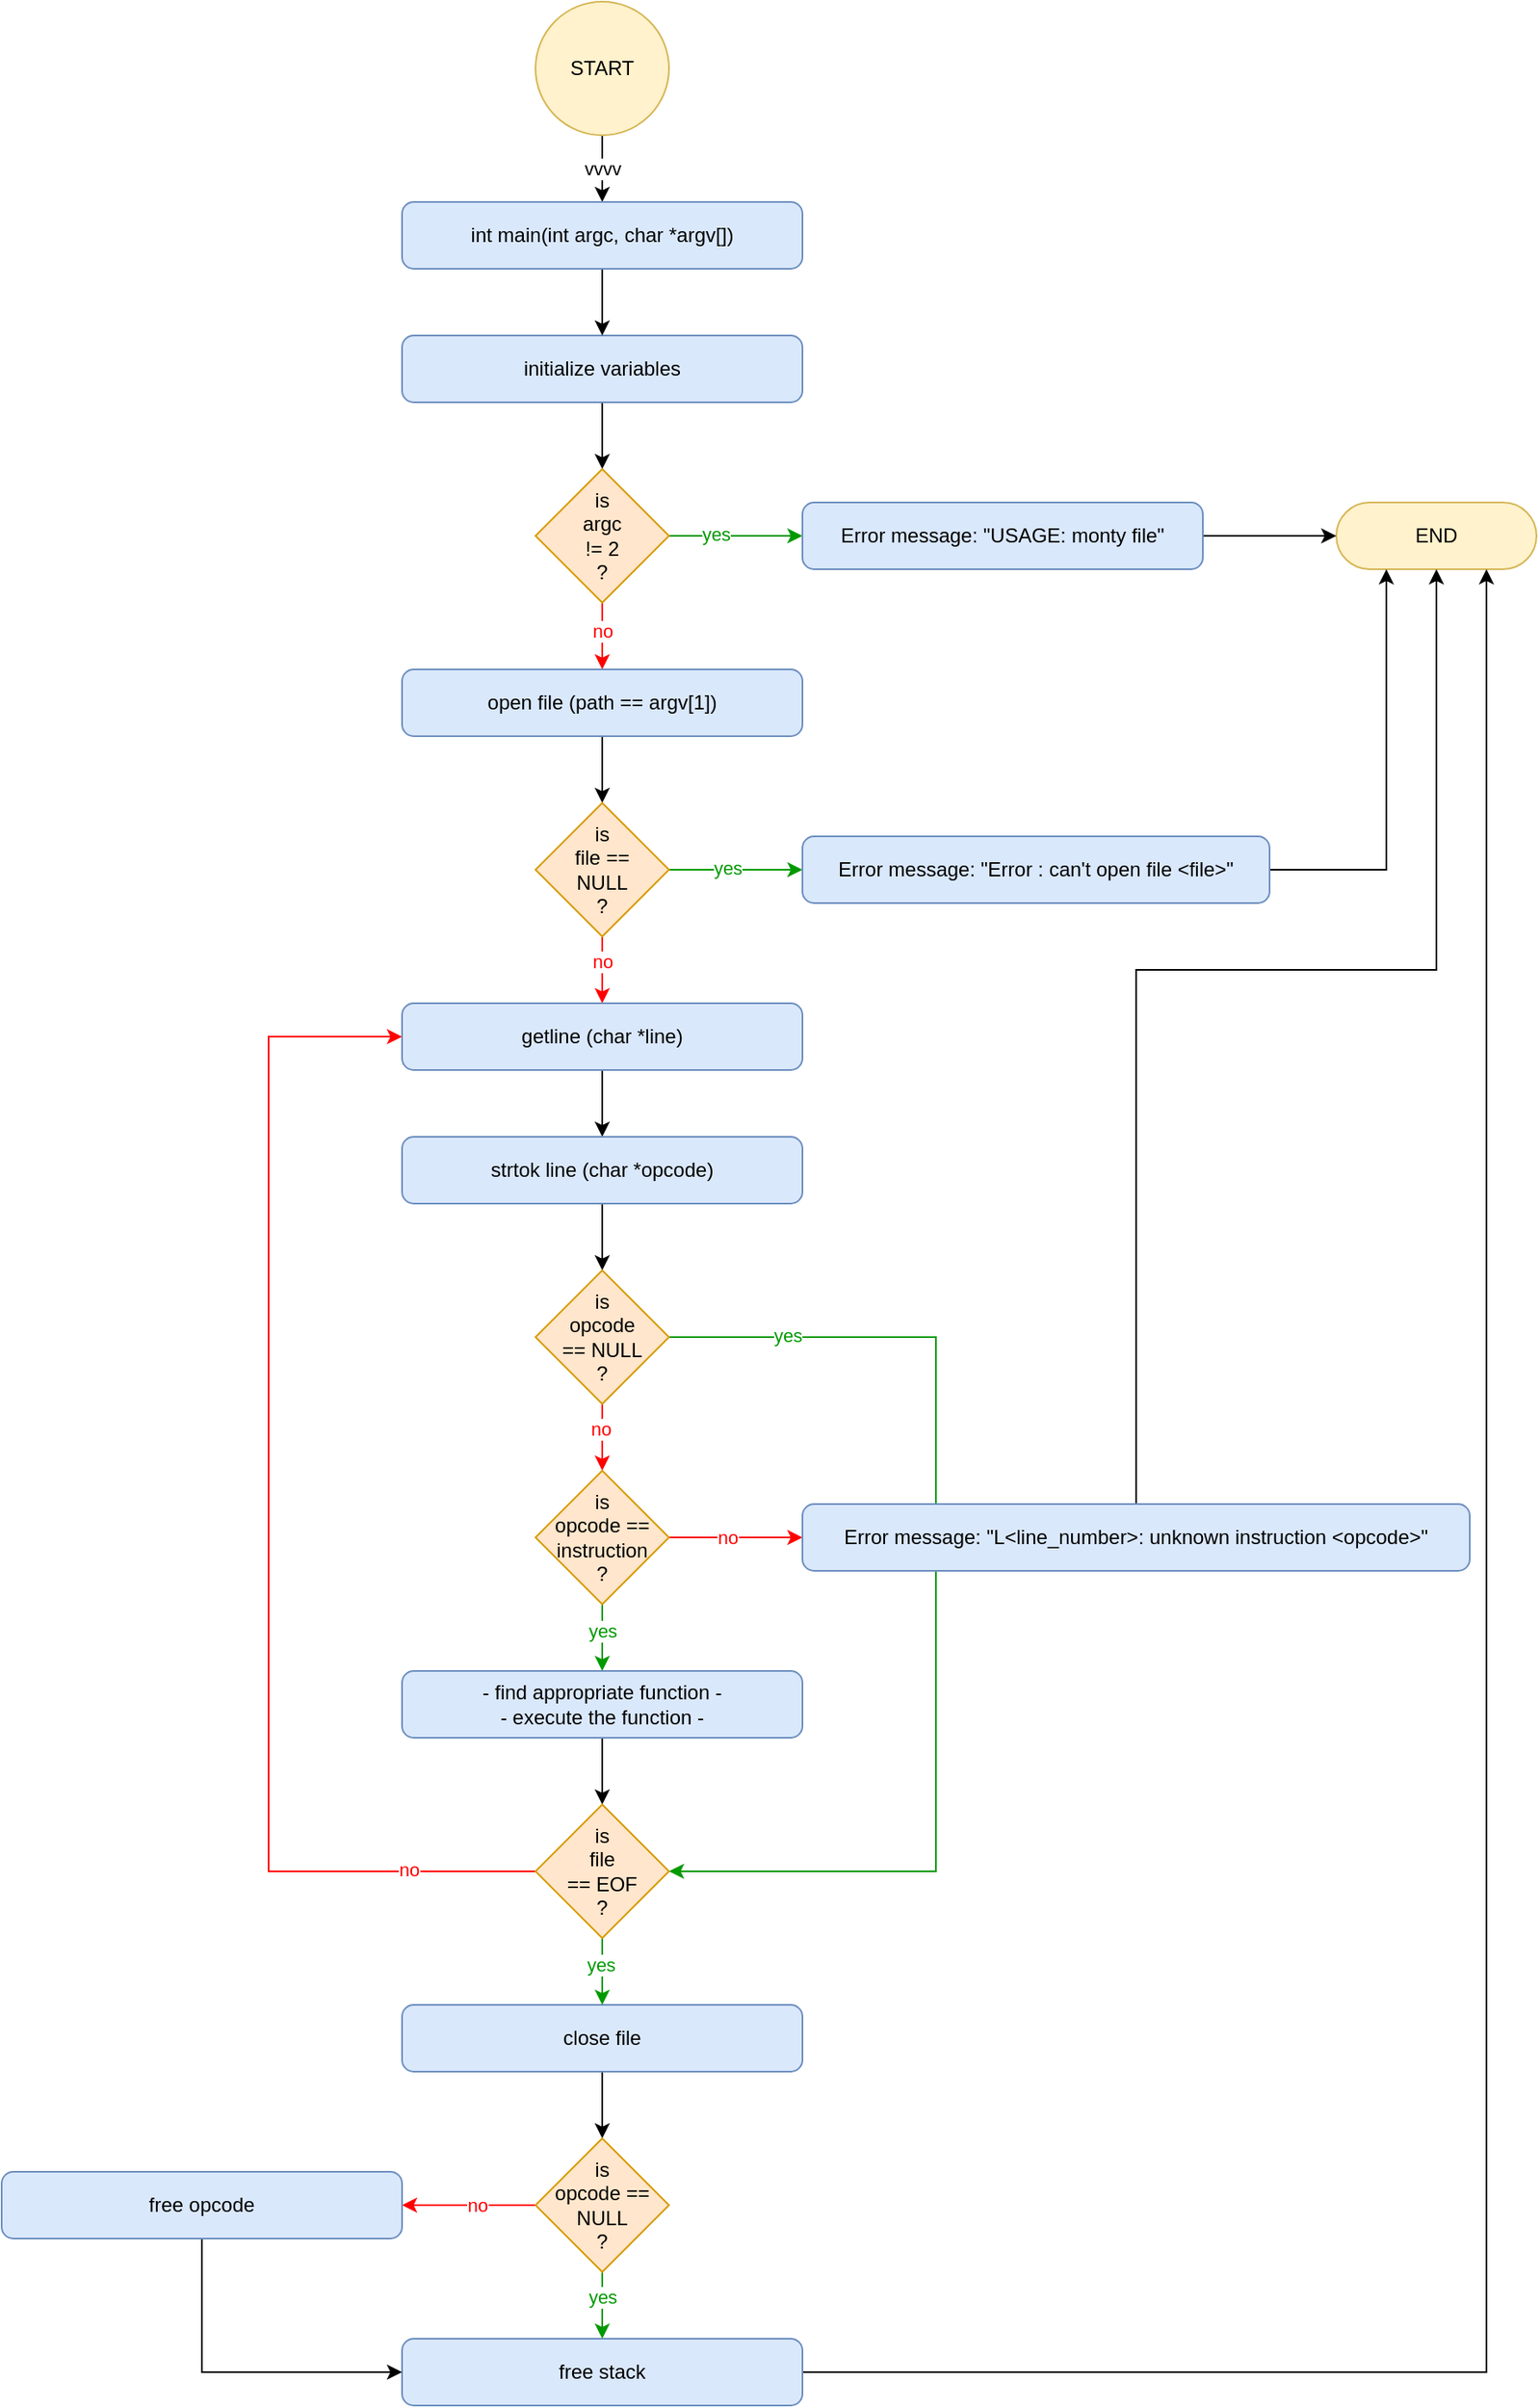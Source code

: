 <mxfile version="21.7.2" type="device">
  <diagram name="Page-1" id="2qnTqV1DTdleZbJUyn2O">
    <mxGraphModel dx="2720" dy="1860" grid="1" gridSize="10" guides="1" tooltips="1" connect="1" arrows="1" fold="1" page="1" pageScale="1" pageWidth="1000" pageHeight="1000" math="0" shadow="0">
      <root>
        <mxCell id="0" />
        <mxCell id="1" parent="0" />
        <mxCell id="3oSIHU47qyLx5KesuJEi-9" value="vvvv" style="edgeStyle=orthogonalEdgeStyle;rounded=0;orthogonalLoop=1;jettySize=auto;html=1;" edge="1" parent="1" source="WO_Ns-M6iDG5HoQ3W8E0-1" target="3oSIHU47qyLx5KesuJEi-8">
          <mxGeometry relative="1" as="geometry" />
        </mxCell>
        <mxCell id="WO_Ns-M6iDG5HoQ3W8E0-1" value="START" style="strokeWidth=1;html=1;shape=mxgraph.flowchart.start_2;whiteSpace=wrap;fillColor=#fff2cc;strokeColor=#d6b656;" parent="1" vertex="1">
          <mxGeometry x="360" width="80" height="80" as="geometry" />
        </mxCell>
        <mxCell id="3oSIHU47qyLx5KesuJEi-11" value="" style="edgeStyle=orthogonalEdgeStyle;rounded=0;orthogonalLoop=1;jettySize=auto;html=1;" edge="1" parent="1" source="WO_Ns-M6iDG5HoQ3W8E0-2" target="WO_Ns-M6iDG5HoQ3W8E0-9">
          <mxGeometry relative="1" as="geometry" />
        </mxCell>
        <mxCell id="WO_Ns-M6iDG5HoQ3W8E0-2" value="initialize variables" style="rounded=1;whiteSpace=wrap;html=1;absoluteArcSize=1;arcSize=14;strokeWidth=1;fillColor=#dae8fc;strokeColor=#6c8ebf;" parent="1" vertex="1">
          <mxGeometry x="280" y="200" width="240" height="40" as="geometry" />
        </mxCell>
        <mxCell id="WO_Ns-M6iDG5HoQ3W8E0-16" value="" style="edgeStyle=orthogonalEdgeStyle;rounded=0;orthogonalLoop=1;jettySize=auto;html=1;strokeColor=#009900;" parent="1" source="WO_Ns-M6iDG5HoQ3W8E0-9" target="WO_Ns-M6iDG5HoQ3W8E0-15" edge="1">
          <mxGeometry relative="1" as="geometry" />
        </mxCell>
        <mxCell id="WO_Ns-M6iDG5HoQ3W8E0-68" value="yes" style="edgeLabel;html=1;align=center;verticalAlign=middle;resizable=0;points=[];fontColor=#009900;" parent="WO_Ns-M6iDG5HoQ3W8E0-16" vertex="1" connectable="0">
          <mxGeometry x="-0.379" y="-1" relative="1" as="geometry">
            <mxPoint x="3" y="-2" as="offset" />
          </mxGeometry>
        </mxCell>
        <mxCell id="3oSIHU47qyLx5KesuJEi-4" value="" style="edgeStyle=orthogonalEdgeStyle;rounded=0;orthogonalLoop=1;jettySize=auto;html=1;strokeColor=#FF0000;" edge="1" parent="1" source="WO_Ns-M6iDG5HoQ3W8E0-9" target="WO_Ns-M6iDG5HoQ3W8E0-18">
          <mxGeometry relative="1" as="geometry" />
        </mxCell>
        <mxCell id="3oSIHU47qyLx5KesuJEi-6" value="no" style="edgeLabel;html=1;align=center;verticalAlign=middle;resizable=0;points=[];fontColor=#FF0000;" vertex="1" connectable="0" parent="3oSIHU47qyLx5KesuJEi-4">
          <mxGeometry x="-0.486" relative="1" as="geometry">
            <mxPoint y="6" as="offset" />
          </mxGeometry>
        </mxCell>
        <mxCell id="WO_Ns-M6iDG5HoQ3W8E0-9" value="is&lt;br&gt;argc&lt;br&gt;!= 2&lt;br&gt;?" style="rhombus;whiteSpace=wrap;html=1;fillColor=#ffe6cc;strokeColor=#d79b00;" parent="1" vertex="1">
          <mxGeometry x="360" y="280" width="80" height="80" as="geometry" />
        </mxCell>
        <mxCell id="WO_Ns-M6iDG5HoQ3W8E0-12" value="END" style="rounded=1;whiteSpace=wrap;html=1;absoluteArcSize=1;arcSize=119;strokeWidth=1;fillColor=#fff2cc;strokeColor=#d6b656;" parent="1" vertex="1">
          <mxGeometry x="840" y="300" width="120" height="40" as="geometry" />
        </mxCell>
        <mxCell id="WO_Ns-M6iDG5HoQ3W8E0-17" value="" style="edgeStyle=orthogonalEdgeStyle;rounded=0;orthogonalLoop=1;jettySize=auto;html=1;" parent="1" source="WO_Ns-M6iDG5HoQ3W8E0-15" target="WO_Ns-M6iDG5HoQ3W8E0-12" edge="1">
          <mxGeometry relative="1" as="geometry" />
        </mxCell>
        <mxCell id="WO_Ns-M6iDG5HoQ3W8E0-15" value="Error message: &quot;USAGE: monty file&quot;" style="rounded=1;whiteSpace=wrap;html=1;absoluteArcSize=1;arcSize=14;strokeWidth=1;fillColor=#dae8fc;strokeColor=#6c8ebf;" parent="1" vertex="1">
          <mxGeometry x="520" y="300" width="240" height="40" as="geometry" />
        </mxCell>
        <mxCell id="3oSIHU47qyLx5KesuJEi-5" value="" style="edgeStyle=orthogonalEdgeStyle;rounded=0;orthogonalLoop=1;jettySize=auto;html=1;" edge="1" parent="1" source="WO_Ns-M6iDG5HoQ3W8E0-18" target="WO_Ns-M6iDG5HoQ3W8E0-20">
          <mxGeometry relative="1" as="geometry" />
        </mxCell>
        <mxCell id="WO_Ns-M6iDG5HoQ3W8E0-18" value="open file (path == argv[1])" style="rounded=1;whiteSpace=wrap;html=1;absoluteArcSize=1;arcSize=14;strokeWidth=1;fillColor=#dae8fc;strokeColor=#6c8ebf;" parent="1" vertex="1">
          <mxGeometry x="280" y="400" width="240" height="40" as="geometry" />
        </mxCell>
        <mxCell id="3oSIHU47qyLx5KesuJEi-14" value="" style="edgeStyle=orthogonalEdgeStyle;rounded=0;orthogonalLoop=1;jettySize=auto;html=1;strokeColor=#009900;" edge="1" parent="1" source="WO_Ns-M6iDG5HoQ3W8E0-20" target="3oSIHU47qyLx5KesuJEi-13">
          <mxGeometry relative="1" as="geometry" />
        </mxCell>
        <mxCell id="3oSIHU47qyLx5KesuJEi-34" value="yes" style="edgeLabel;html=1;align=center;verticalAlign=middle;resizable=0;points=[];fontColor=#009900;" vertex="1" connectable="0" parent="3oSIHU47qyLx5KesuJEi-14">
          <mxGeometry x="-0.137" y="1" relative="1" as="geometry">
            <mxPoint as="offset" />
          </mxGeometry>
        </mxCell>
        <mxCell id="3oSIHU47qyLx5KesuJEi-35" value="" style="edgeStyle=orthogonalEdgeStyle;rounded=0;orthogonalLoop=1;jettySize=auto;html=1;strokeColor=#FF0000;" edge="1" parent="1" source="WO_Ns-M6iDG5HoQ3W8E0-20" target="WO_Ns-M6iDG5HoQ3W8E0-25">
          <mxGeometry relative="1" as="geometry" />
        </mxCell>
        <mxCell id="3oSIHU47qyLx5KesuJEi-37" value="no" style="edgeLabel;html=1;align=center;verticalAlign=middle;resizable=0;points=[];fontColor=#FF0000;" vertex="1" connectable="0" parent="3oSIHU47qyLx5KesuJEi-35">
          <mxGeometry x="-0.274" y="1" relative="1" as="geometry">
            <mxPoint x="-1" as="offset" />
          </mxGeometry>
        </mxCell>
        <mxCell id="WO_Ns-M6iDG5HoQ3W8E0-20" value="is&lt;br&gt;file ==&lt;br&gt;NULL&lt;br&gt;?" style="rhombus;whiteSpace=wrap;html=1;fillColor=#ffe6cc;strokeColor=#d79b00;" parent="1" vertex="1">
          <mxGeometry x="360" y="480" width="80" height="80" as="geometry" />
        </mxCell>
        <mxCell id="3oSIHU47qyLx5KesuJEi-36" value="" style="edgeStyle=orthogonalEdgeStyle;rounded=0;orthogonalLoop=1;jettySize=auto;html=1;" edge="1" parent="1" source="WO_Ns-M6iDG5HoQ3W8E0-25" target="WO_Ns-M6iDG5HoQ3W8E0-31">
          <mxGeometry relative="1" as="geometry" />
        </mxCell>
        <mxCell id="WO_Ns-M6iDG5HoQ3W8E0-25" value="getline (char *line)" style="rounded=1;whiteSpace=wrap;html=1;absoluteArcSize=1;arcSize=14;strokeWidth=1;fillColor=#dae8fc;strokeColor=#6c8ebf;" parent="1" vertex="1">
          <mxGeometry x="280" y="600" width="240" height="40" as="geometry" />
        </mxCell>
        <mxCell id="3oSIHU47qyLx5KesuJEi-16" value="" style="edgeStyle=orthogonalEdgeStyle;rounded=0;orthogonalLoop=1;jettySize=auto;html=1;" edge="1" parent="1" source="WO_Ns-M6iDG5HoQ3W8E0-31" target="WO_Ns-M6iDG5HoQ3W8E0-33">
          <mxGeometry relative="1" as="geometry" />
        </mxCell>
        <mxCell id="WO_Ns-M6iDG5HoQ3W8E0-31" value="strtok line (char *opcode)" style="rounded=1;whiteSpace=wrap;html=1;absoluteArcSize=1;arcSize=14;strokeWidth=1;fillColor=#dae8fc;strokeColor=#6c8ebf;" parent="1" vertex="1">
          <mxGeometry x="280" y="680" width="240" height="40" as="geometry" />
        </mxCell>
        <mxCell id="3oSIHU47qyLx5KesuJEi-17" value="" style="edgeStyle=orthogonalEdgeStyle;rounded=0;orthogonalLoop=1;jettySize=auto;html=1;strokeColor=#FF0000;" edge="1" parent="1" source="WO_Ns-M6iDG5HoQ3W8E0-33" target="WO_Ns-M6iDG5HoQ3W8E0-45">
          <mxGeometry relative="1" as="geometry" />
        </mxCell>
        <mxCell id="3oSIHU47qyLx5KesuJEi-38" value="no" style="edgeLabel;html=1;align=center;verticalAlign=middle;resizable=0;points=[];fontColor=#FF0000;" vertex="1" connectable="0" parent="3oSIHU47qyLx5KesuJEi-17">
          <mxGeometry x="-0.341" relative="1" as="geometry">
            <mxPoint x="-1" y="2" as="offset" />
          </mxGeometry>
        </mxCell>
        <mxCell id="3oSIHU47qyLx5KesuJEi-20" style="edgeStyle=orthogonalEdgeStyle;rounded=0;orthogonalLoop=1;jettySize=auto;html=1;entryX=0.5;entryY=0;entryDx=0;entryDy=0;strokeColor=#009900;" edge="1" parent="1" source="WO_Ns-M6iDG5HoQ3W8E0-33" target="WO_Ns-M6iDG5HoQ3W8E0-80">
          <mxGeometry relative="1" as="geometry">
            <mxPoint x="450" y="1130" as="targetPoint" />
            <Array as="points">
              <mxPoint x="600" y="800" />
              <mxPoint x="600" y="1120" />
            </Array>
          </mxGeometry>
        </mxCell>
        <mxCell id="3oSIHU47qyLx5KesuJEi-39" value="yes" style="edgeLabel;html=1;align=center;verticalAlign=middle;resizable=0;points=[];fontColor=#009900;" vertex="1" connectable="0" parent="3oSIHU47qyLx5KesuJEi-20">
          <mxGeometry x="-0.746" y="2" relative="1" as="geometry">
            <mxPoint x="-11" y="1" as="offset" />
          </mxGeometry>
        </mxCell>
        <mxCell id="WO_Ns-M6iDG5HoQ3W8E0-33" value="is&lt;br&gt;opcode&lt;br&gt;== NULL&lt;br&gt;?" style="rhombus;whiteSpace=wrap;html=1;fillColor=#ffe6cc;strokeColor=#d79b00;" parent="1" vertex="1">
          <mxGeometry x="360" y="760" width="80" height="80" as="geometry" />
        </mxCell>
        <mxCell id="3oSIHU47qyLx5KesuJEi-18" value="" style="edgeStyle=orthogonalEdgeStyle;rounded=0;orthogonalLoop=1;jettySize=auto;html=1;exitX=0.5;exitY=1;exitDx=0;exitDy=0;exitPerimeter=0;strokeColor=#009900;" edge="1" parent="1" source="WO_Ns-M6iDG5HoQ3W8E0-45" target="WO_Ns-M6iDG5HoQ3W8E0-66">
          <mxGeometry relative="1" as="geometry" />
        </mxCell>
        <mxCell id="3oSIHU47qyLx5KesuJEi-41" value="yes" style="edgeLabel;html=1;align=center;verticalAlign=middle;resizable=0;points=[];fontColor=#009900;" vertex="1" connectable="0" parent="3oSIHU47qyLx5KesuJEi-18">
          <mxGeometry x="-0.056" y="2" relative="1" as="geometry">
            <mxPoint x="-2" y="-3" as="offset" />
          </mxGeometry>
        </mxCell>
        <mxCell id="3oSIHU47qyLx5KesuJEi-25" value="" style="edgeStyle=orthogonalEdgeStyle;rounded=0;orthogonalLoop=1;jettySize=auto;html=1;strokeColor=#FF0000;" edge="1" parent="1" source="WO_Ns-M6iDG5HoQ3W8E0-45" target="3oSIHU47qyLx5KesuJEi-24">
          <mxGeometry relative="1" as="geometry" />
        </mxCell>
        <mxCell id="3oSIHU47qyLx5KesuJEi-40" value="no" style="edgeLabel;html=1;align=center;verticalAlign=middle;resizable=0;points=[];fontColor=#FF0000;" vertex="1" connectable="0" parent="3oSIHU47qyLx5KesuJEi-25">
          <mxGeometry x="-0.251" y="-1" relative="1" as="geometry">
            <mxPoint x="5" y="-1" as="offset" />
          </mxGeometry>
        </mxCell>
        <mxCell id="WO_Ns-M6iDG5HoQ3W8E0-45" value="is&lt;br&gt;opcode ==&lt;br&gt;instruction&lt;br&gt;?" style="rhombus;whiteSpace=wrap;html=1;fillColor=#ffe6cc;strokeColor=#d79b00;" parent="1" vertex="1">
          <mxGeometry x="360" y="880" width="80" height="80" as="geometry" />
        </mxCell>
        <mxCell id="WO_Ns-M6iDG5HoQ3W8E0-59" value="" style="edgeStyle=orthogonalEdgeStyle;rounded=0;orthogonalLoop=1;jettySize=auto;html=1;" parent="1" source="WO_Ns-M6iDG5HoQ3W8E0-53" target="WO_Ns-M6iDG5HoQ3W8E0-54" edge="1">
          <mxGeometry relative="1" as="geometry" />
        </mxCell>
        <mxCell id="WO_Ns-M6iDG5HoQ3W8E0-53" value="close file" style="rounded=1;whiteSpace=wrap;html=1;absoluteArcSize=1;arcSize=14;strokeWidth=1;fillColor=#dae8fc;strokeColor=#6c8ebf;" parent="1" vertex="1">
          <mxGeometry x="280" y="1200" width="240" height="40" as="geometry" />
        </mxCell>
        <mxCell id="WO_Ns-M6iDG5HoQ3W8E0-58" value="" style="edgeStyle=orthogonalEdgeStyle;rounded=0;orthogonalLoop=1;jettySize=auto;html=1;strokeColor=#009900;" parent="1" source="WO_Ns-M6iDG5HoQ3W8E0-54" target="WO_Ns-M6iDG5HoQ3W8E0-55" edge="1">
          <mxGeometry relative="1" as="geometry" />
        </mxCell>
        <mxCell id="WO_Ns-M6iDG5HoQ3W8E0-63" value="yes" style="edgeLabel;html=1;align=center;verticalAlign=middle;resizable=0;points=[];fontColor=#009900;" parent="WO_Ns-M6iDG5HoQ3W8E0-58" vertex="1" connectable="0">
          <mxGeometry x="-0.245" y="2" relative="1" as="geometry">
            <mxPoint x="-2" as="offset" />
          </mxGeometry>
        </mxCell>
        <mxCell id="WO_Ns-M6iDG5HoQ3W8E0-61" value="" style="edgeStyle=orthogonalEdgeStyle;rounded=0;orthogonalLoop=1;jettySize=auto;html=1;strokeColor=#FF0000;" parent="1" source="WO_Ns-M6iDG5HoQ3W8E0-54" target="WO_Ns-M6iDG5HoQ3W8E0-56" edge="1">
          <mxGeometry relative="1" as="geometry" />
        </mxCell>
        <mxCell id="WO_Ns-M6iDG5HoQ3W8E0-62" value="no" style="edgeLabel;html=1;align=center;verticalAlign=middle;resizable=0;points=[];fontColor=#FF0000;" parent="WO_Ns-M6iDG5HoQ3W8E0-61" vertex="1" connectable="0">
          <mxGeometry x="-0.253" y="-1" relative="1" as="geometry">
            <mxPoint x="-5" y="1" as="offset" />
          </mxGeometry>
        </mxCell>
        <mxCell id="WO_Ns-M6iDG5HoQ3W8E0-54" value="is&lt;br&gt;opcode ==&lt;br&gt;NULL&lt;br&gt;?" style="rhombus;whiteSpace=wrap;html=1;fillColor=#ffe6cc;strokeColor=#d79b00;" parent="1" vertex="1">
          <mxGeometry x="360" y="1280" width="80" height="80" as="geometry" />
        </mxCell>
        <mxCell id="3oSIHU47qyLx5KesuJEi-29" style="edgeStyle=orthogonalEdgeStyle;rounded=0;orthogonalLoop=1;jettySize=auto;html=1;entryX=0.75;entryY=1;entryDx=0;entryDy=0;" edge="1" parent="1" source="WO_Ns-M6iDG5HoQ3W8E0-55" target="WO_Ns-M6iDG5HoQ3W8E0-12">
          <mxGeometry relative="1" as="geometry" />
        </mxCell>
        <mxCell id="WO_Ns-M6iDG5HoQ3W8E0-55" value="free stack" style="rounded=1;whiteSpace=wrap;html=1;absoluteArcSize=1;arcSize=14;strokeWidth=1;fillColor=#dae8fc;strokeColor=#6c8ebf;" parent="1" vertex="1">
          <mxGeometry x="280" y="1400" width="240" height="40" as="geometry" />
        </mxCell>
        <mxCell id="WO_Ns-M6iDG5HoQ3W8E0-83" style="edgeStyle=orthogonalEdgeStyle;rounded=0;orthogonalLoop=1;jettySize=auto;html=1;entryX=0;entryY=0.5;entryDx=0;entryDy=0;" parent="1" source="WO_Ns-M6iDG5HoQ3W8E0-56" target="WO_Ns-M6iDG5HoQ3W8E0-55" edge="1">
          <mxGeometry relative="1" as="geometry">
            <Array as="points">
              <mxPoint x="160" y="1420" />
            </Array>
          </mxGeometry>
        </mxCell>
        <mxCell id="WO_Ns-M6iDG5HoQ3W8E0-56" value="free opcode" style="rounded=1;whiteSpace=wrap;html=1;absoluteArcSize=1;arcSize=14;strokeWidth=1;fillColor=#dae8fc;strokeColor=#6c8ebf;" parent="1" vertex="1">
          <mxGeometry x="40" y="1300" width="240" height="40" as="geometry" />
        </mxCell>
        <mxCell id="3oSIHU47qyLx5KesuJEi-19" value="" style="edgeStyle=orthogonalEdgeStyle;rounded=0;orthogonalLoop=1;jettySize=auto;html=1;" edge="1" parent="1" source="WO_Ns-M6iDG5HoQ3W8E0-66" target="WO_Ns-M6iDG5HoQ3W8E0-80">
          <mxGeometry relative="1" as="geometry" />
        </mxCell>
        <mxCell id="WO_Ns-M6iDG5HoQ3W8E0-66" value="- find appropriate function -&lt;br&gt;- execute the function -" style="rounded=1;whiteSpace=wrap;html=1;absoluteArcSize=1;arcSize=14;strokeWidth=1;fillColor=#dae8fc;strokeColor=#6c8ebf;" parent="1" vertex="1">
          <mxGeometry x="280" y="1000" width="240" height="40" as="geometry" />
        </mxCell>
        <mxCell id="3oSIHU47qyLx5KesuJEi-22" value="" style="edgeStyle=orthogonalEdgeStyle;rounded=0;orthogonalLoop=1;jettySize=auto;html=1;strokeColor=#009900;" edge="1" parent="1" source="WO_Ns-M6iDG5HoQ3W8E0-80" target="WO_Ns-M6iDG5HoQ3W8E0-53">
          <mxGeometry relative="1" as="geometry" />
        </mxCell>
        <mxCell id="3oSIHU47qyLx5KesuJEi-30" value="yes" style="edgeLabel;html=1;align=center;verticalAlign=middle;resizable=0;points=[];fontColor=#009900;" vertex="1" connectable="0" parent="3oSIHU47qyLx5KesuJEi-22">
          <mxGeometry x="-0.38" y="1" relative="1" as="geometry">
            <mxPoint x="-2" y="3" as="offset" />
          </mxGeometry>
        </mxCell>
        <mxCell id="3oSIHU47qyLx5KesuJEi-23" style="edgeStyle=orthogonalEdgeStyle;rounded=0;orthogonalLoop=1;jettySize=auto;html=1;entryX=0;entryY=0.5;entryDx=0;entryDy=0;strokeColor=#FF0000;" edge="1" parent="1" source="WO_Ns-M6iDG5HoQ3W8E0-80" target="WO_Ns-M6iDG5HoQ3W8E0-25">
          <mxGeometry relative="1" as="geometry">
            <Array as="points">
              <mxPoint x="200" y="1120" />
              <mxPoint x="200" y="620" />
            </Array>
          </mxGeometry>
        </mxCell>
        <mxCell id="3oSIHU47qyLx5KesuJEi-31" value="no" style="edgeLabel;html=1;align=center;verticalAlign=middle;resizable=0;points=[];fontColor=#FF0000;" vertex="1" connectable="0" parent="3oSIHU47qyLx5KesuJEi-23">
          <mxGeometry x="-0.811" y="2" relative="1" as="geometry">
            <mxPoint x="-6" y="-3" as="offset" />
          </mxGeometry>
        </mxCell>
        <mxCell id="WO_Ns-M6iDG5HoQ3W8E0-80" value="is&lt;br&gt;file&lt;br&gt;== EOF&lt;br&gt;?" style="rhombus;whiteSpace=wrap;html=1;fillColor=#ffe6cc;strokeColor=#d79b00;direction=south;" parent="1" vertex="1">
          <mxGeometry x="360" y="1080" width="80" height="80" as="geometry" />
        </mxCell>
        <mxCell id="3oSIHU47qyLx5KesuJEi-10" value="" style="edgeStyle=orthogonalEdgeStyle;rounded=0;orthogonalLoop=1;jettySize=auto;html=1;" edge="1" parent="1" source="3oSIHU47qyLx5KesuJEi-8" target="WO_Ns-M6iDG5HoQ3W8E0-2">
          <mxGeometry relative="1" as="geometry" />
        </mxCell>
        <mxCell id="3oSIHU47qyLx5KesuJEi-8" value="int main(int argc, char *argv[])" style="rounded=1;whiteSpace=wrap;html=1;absoluteArcSize=1;arcSize=14;strokeWidth=1;fillColor=#dae8fc;strokeColor=#6c8ebf;" vertex="1" parent="1">
          <mxGeometry x="280" y="120" width="240" height="40" as="geometry" />
        </mxCell>
        <mxCell id="3oSIHU47qyLx5KesuJEi-27" style="edgeStyle=orthogonalEdgeStyle;rounded=0;orthogonalLoop=1;jettySize=auto;html=1;entryX=0.25;entryY=1;entryDx=0;entryDy=0;" edge="1" parent="1" source="3oSIHU47qyLx5KesuJEi-13" target="WO_Ns-M6iDG5HoQ3W8E0-12">
          <mxGeometry relative="1" as="geometry" />
        </mxCell>
        <mxCell id="3oSIHU47qyLx5KesuJEi-13" value="Error message: &quot;Error : can&#39;t open file &amp;lt;file&amp;gt;&quot;" style="rounded=1;whiteSpace=wrap;html=1;absoluteArcSize=1;arcSize=14;strokeWidth=1;fillColor=#dae8fc;strokeColor=#6c8ebf;" vertex="1" parent="1">
          <mxGeometry x="520" y="500" width="280" height="40" as="geometry" />
        </mxCell>
        <mxCell id="3oSIHU47qyLx5KesuJEi-28" style="edgeStyle=orthogonalEdgeStyle;rounded=0;orthogonalLoop=1;jettySize=auto;html=1;entryX=0.5;entryY=1;entryDx=0;entryDy=0;" edge="1" parent="1" source="3oSIHU47qyLx5KesuJEi-24" target="WO_Ns-M6iDG5HoQ3W8E0-12">
          <mxGeometry relative="1" as="geometry">
            <Array as="points">
              <mxPoint x="720" y="580" />
              <mxPoint x="900" y="580" />
            </Array>
          </mxGeometry>
        </mxCell>
        <mxCell id="3oSIHU47qyLx5KesuJEi-24" value="Error message: &quot;L&amp;lt;line_number&amp;gt;: unknown instruction &amp;lt;opcode&amp;gt;&quot;" style="rounded=1;whiteSpace=wrap;html=1;absoluteArcSize=1;arcSize=14;strokeWidth=1;fillColor=#dae8fc;strokeColor=#6c8ebf;" vertex="1" parent="1">
          <mxGeometry x="520" y="900" width="400" height="40" as="geometry" />
        </mxCell>
      </root>
    </mxGraphModel>
  </diagram>
</mxfile>
